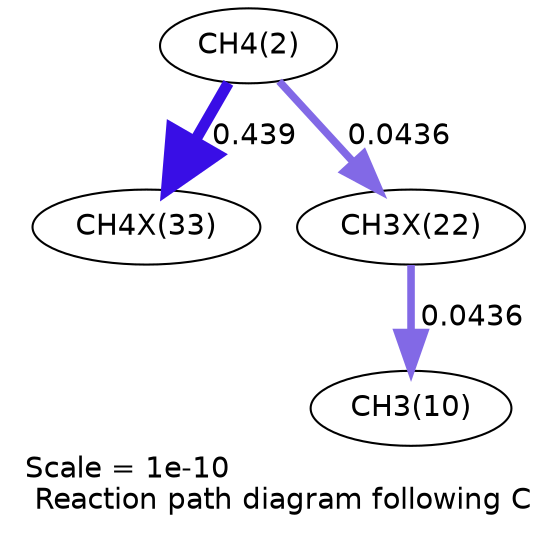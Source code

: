 digraph reaction_paths {
center=1;
s4 -> s41[fontname="Helvetica", penwidth=5.38, arrowsize=2.69, color="0.7, 0.939, 0.9"
, label=" 0.439"];
s4 -> s37[fontname="Helvetica", penwidth=3.63, arrowsize=1.82, color="0.7, 0.544, 0.9"
, label=" 0.0436"];
s37 -> s12[fontname="Helvetica", penwidth=3.64, arrowsize=1.82, color="0.7, 0.544, 0.9"
, label=" 0.0436"];
s4 [ fontname="Helvetica", label="CH4(2)"];
s12 [ fontname="Helvetica", label="CH3(10)"];
s37 [ fontname="Helvetica", label="CH3X(22)"];
s41 [ fontname="Helvetica", label="CH4X(33)"];
 label = "Scale = 1e-10\l Reaction path diagram following C";
 fontname = "Helvetica";
}
